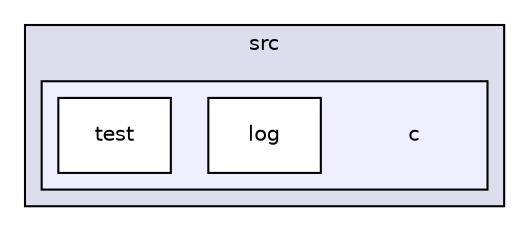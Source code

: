 digraph "src/c" {
  compound=true
  node [ fontsize="10", fontname="Helvetica"];
  edge [ labelfontsize="10", labelfontname="Helvetica"];
  subgraph clusterdir_68267d1309a1af8e8297ef4c3efbcdba {
    graph [ bgcolor="#ddddee", pencolor="black", label="src" fontname="Helvetica", fontsize="10", URL="dir_68267d1309a1af8e8297ef4c3efbcdba.html"]
  subgraph clusterdir_3b19ecf29356981f494745fbef7e56bf {
    graph [ bgcolor="#eeeeff", pencolor="black", label="" URL="dir_3b19ecf29356981f494745fbef7e56bf.html"];
    dir_3b19ecf29356981f494745fbef7e56bf [shape=plaintext label="c"];
    dir_e93b8eb0a809e540a6bdc8c8e2d660ff [shape=box label="log" color="black" fillcolor="white" style="filled" URL="dir_e93b8eb0a809e540a6bdc8c8e2d660ff.html"];
    dir_53bbb9687e5e25461c0bdf9821b1efa7 [shape=box label="test" color="black" fillcolor="white" style="filled" URL="dir_53bbb9687e5e25461c0bdf9821b1efa7.html"];
  }
  }
}
